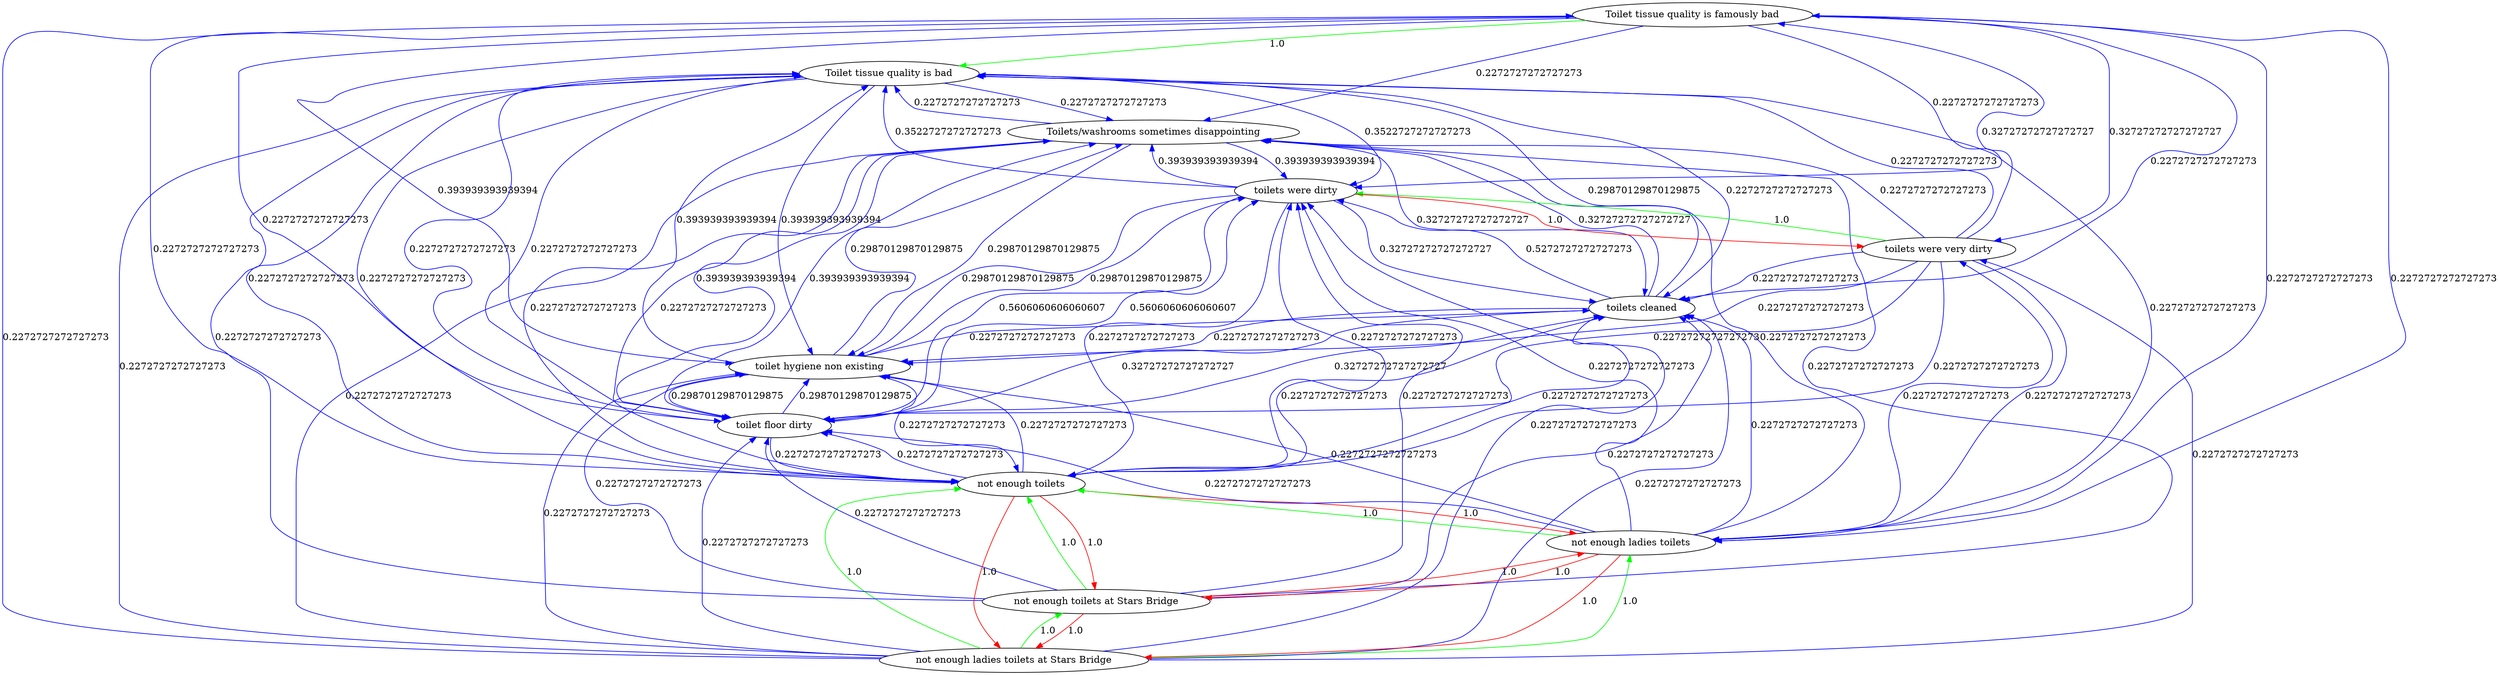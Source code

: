 digraph rawGraph {
"Toilet tissue quality is famously bad";"Toilet tissue quality is bad";"Toilets/washrooms sometimes disappointing";"not enough ladies toilets at Stars Bridge";"not enough toilets at Stars Bridge";"not enough toilets";"not enough ladies toilets";"toilet floor dirty";"toilet hygiene non existing";"toilets cleaned";"toilets were very dirty";"toilets were dirty";"Toilet tissue quality is famously bad" -> "Toilet tissue quality is bad" [label=1.0] [color=green]
"Toilets/washrooms sometimes disappointing" -> "Toilet tissue quality is bad" [label=0.2272727272727273] [color=blue]
"Toilet tissue quality is bad" -> "Toilets/washrooms sometimes disappointing" [label=0.2272727272727273] [color=blue]
"Toilet tissue quality is famously bad" -> "Toilets/washrooms sometimes disappointing" [label=0.2272727272727273] [color=blue]
"not enough ladies toilets at Stars Bridge" -> "not enough toilets at Stars Bridge" [label=1.0] [color=green]
"not enough toilets at Stars Bridge" -> "not enough toilets" [label=1.0] [color=green]
"not enough ladies toilets at Stars Bridge" -> "not enough ladies toilets" [label=1.0] [color=green]
"not enough ladies toilets" -> "not enough toilets" [label=1.0] [color=green]
"not enough ladies toilets at Stars Bridge" -> "not enough toilets" [label=1.0] [color=green]
"not enough toilets at Stars Bridge" -> "not enough ladies toilets at Stars Bridge" [label=1.0] [color=red]
"not enough toilets at Stars Bridge" -> "not enough ladies toilets" [label=1.0] [color=red]
"not enough toilets" -> "not enough ladies toilets at Stars Bridge" [label=1.0] [color=red]
"not enough toilets" -> "not enough toilets at Stars Bridge" [label=1.0] [color=red]
"not enough toilets" -> "not enough ladies toilets" [label=1.0] [color=red]
"not enough ladies toilets" -> "not enough ladies toilets at Stars Bridge" [label=1.0] [color=red]
"not enough ladies toilets" -> "not enough toilets at Stars Bridge" [label=1.0] [color=red]
"not enough toilets" -> "Toilets/washrooms sometimes disappointing" [label=0.2272727272727273] [color=blue]
"Toilets/washrooms sometimes disappointing" -> "not enough toilets" [label=0.2272727272727273] [color=blue]
"toilet floor dirty" -> "not enough toilets" [label=0.2272727272727273] [color=blue]
"not enough toilets" -> "toilet floor dirty" [label=0.2272727272727273] [color=blue]
"Toilet tissue quality is bad" -> "toilet floor dirty" [label=0.2272727272727273] [color=blue]
"toilet floor dirty" -> "Toilet tissue quality is bad" [label=0.2272727272727273] [color=blue]
"Toilets/washrooms sometimes disappointing" -> "toilet floor dirty" [label=0.393939393939394] [color=blue]
"toilet floor dirty" -> "Toilets/washrooms sometimes disappointing" [label=0.393939393939394] [color=blue]
"Toilet tissue quality is bad" -> "toilet hygiene non existing" [label=0.393939393939394] [color=blue]
"toilet hygiene non existing" -> "Toilet tissue quality is bad" [label=0.393939393939394] [color=blue]
"Toilets/washrooms sometimes disappointing" -> "toilet hygiene non existing" [label=0.29870129870129875] [color=blue]
"toilet hygiene non existing" -> "Toilets/washrooms sometimes disappointing" [label=0.29870129870129875] [color=blue]
"toilet hygiene non existing" -> "toilet floor dirty" [label=0.29870129870129875] [color=blue]
"toilet floor dirty" -> "toilet hygiene non existing" [label=0.29870129870129875] [color=blue]
"toilets cleaned" -> "Toilet tissue quality is bad" [label=0.29870129870129875] [color=blue]
"toilets cleaned" -> "toilet hygiene non existing" [label=0.2272727272727273] [color=blue]
"toilet hygiene non existing" -> "toilets cleaned" [label=0.2272727272727273] [color=blue]
"toilets cleaned" -> "Toilets/washrooms sometimes disappointing" [label=0.32727272727272727] [color=blue]
"Toilets/washrooms sometimes disappointing" -> "toilets cleaned" [label=0.32727272727272727] [color=blue]
"toilet floor dirty" -> "toilets cleaned" [label=0.32727272727272727] [color=blue]
"toilets cleaned" -> "toilet floor dirty" [label=0.32727272727272727] [color=blue]
"toilets were very dirty" -> "toilets were dirty" [label=1.0] [color=green]
"toilets were dirty" -> "toilets were very dirty" [label=1.0] [color=red]
"not enough toilets" -> "toilets were dirty" [label=0.2272727272727273] [color=blue]
"toilets were dirty" -> "not enough toilets" [label=0.2272727272727273] [color=blue]
"not enough ladies toilets" -> "toilets were very dirty" [label=0.2272727272727273] [color=blue]
"toilets were very dirty" -> "not enough ladies toilets" [label=0.2272727272727273] [color=blue]
"toilets were dirty" -> "Toilet tissue quality is bad" [label=0.3522727272727273] [color=blue]
"Toilet tissue quality is bad" -> "toilets were dirty" [label=0.3522727272727273] [color=blue]
"Toilet tissue quality is famously bad" -> "toilets were very dirty" [label=0.32727272727272727] [color=blue]
"toilets were very dirty" -> "Toilet tissue quality is famously bad" [label=0.32727272727272727] [color=blue]
"toilets were dirty" -> "toilet hygiene non existing" [label=0.29870129870129875] [color=blue]
"toilet hygiene non existing" -> "toilets were dirty" [label=0.29870129870129875] [color=blue]
"Toilets/washrooms sometimes disappointing" -> "toilets were dirty" [label=0.393939393939394] [color=blue]
"toilets were dirty" -> "Toilets/washrooms sometimes disappointing" [label=0.393939393939394] [color=blue]
"toilets were dirty" -> "toilet floor dirty" [label=0.5606060606060607] [color=blue]
"toilet floor dirty" -> "toilets were dirty" [label=0.5606060606060607] [color=blue]
"toilets cleaned" -> "toilets were dirty" [label=0.5272727272727273] [color=blue]
"toilets were dirty" -> "toilets cleaned" [label=0.32727272727272727] [color=blue]
"Toilet tissue quality is famously bad" -> "not enough toilets" [label=0.2272727272727273] [color=blue]
"Toilet tissue quality is famously bad" -> "not enough ladies toilets" [label=0.2272727272727273] [color=blue]
"Toilet tissue quality is famously bad" -> "toilet hygiene non existing" [label=0.393939393939394] [color=blue]
"Toilet tissue quality is famously bad" -> "toilets were dirty" [label=0.2272727272727273] [color=blue]
"Toilet tissue quality is famously bad" -> "toilet floor dirty" [label=0.2272727272727273] [color=blue]
"Toilet tissue quality is famously bad" -> "toilets cleaned" [label=0.2272727272727273] [color=blue]
"Toilet tissue quality is bad" -> "not enough toilets" [label=0.2272727272727273] [color=blue]
"Toilet tissue quality is bad" -> "toilets cleaned" [label=0.2272727272727273] [color=blue]
"not enough ladies toilets at Stars Bridge" -> "toilets were very dirty" [label=0.2272727272727273] [color=blue]
"not enough ladies toilets at Stars Bridge" -> "Toilets/washrooms sometimes disappointing" [label=0.2272727272727273] [color=blue]
"not enough ladies toilets at Stars Bridge" -> "toilets were dirty" [label=0.2272727272727273] [color=blue]
"not enough ladies toilets at Stars Bridge" -> "toilet floor dirty" [label=0.2272727272727273] [color=blue]
"not enough toilets at Stars Bridge" -> "Toilets/washrooms sometimes disappointing" [label=0.2272727272727273] [color=blue]
"not enough toilets at Stars Bridge" -> "toilets were dirty" [label=0.2272727272727273] [color=blue]
"not enough toilets at Stars Bridge" -> "toilet floor dirty" [label=0.2272727272727273] [color=blue]
"not enough toilets" -> "Toilet tissue quality is bad" [label=0.2272727272727273] [color=blue]
"not enough toilets" -> "toilet hygiene non existing" [label=0.2272727272727273] [color=blue]
"not enough toilets" -> "toilets cleaned" [label=0.2272727272727273] [color=blue]
"not enough ladies toilets" -> "Toilet tissue quality is bad" [label=0.2272727272727273] [color=blue]
"not enough ladies toilets" -> "Toilet tissue quality is famously bad" [label=0.2272727272727273] [color=blue]
"not enough ladies toilets" -> "toilet hygiene non existing" [label=0.2272727272727273] [color=blue]
"not enough ladies toilets" -> "Toilets/washrooms sometimes disappointing" [label=0.2272727272727273] [color=blue]
"not enough ladies toilets" -> "toilets were dirty" [label=0.2272727272727273] [color=blue]
"not enough ladies toilets" -> "toilet floor dirty" [label=0.2272727272727273] [color=blue]
"not enough ladies toilets" -> "toilets cleaned" [label=0.2272727272727273] [color=blue]
"toilet hygiene non existing" -> "not enough toilets" [label=0.2272727272727273] [color=blue]
"toilets cleaned" -> "not enough toilets" [label=0.2272727272727273] [color=blue]
"toilets were very dirty" -> "Toilet tissue quality is bad" [label=0.2272727272727273] [color=blue]
"toilets were very dirty" -> "not enough toilets" [label=0.2272727272727273] [color=blue]
"toilets were very dirty" -> "toilet hygiene non existing" [label=0.2272727272727273] [color=blue]
"toilets were very dirty" -> "Toilets/washrooms sometimes disappointing" [label=0.2272727272727273] [color=blue]
"toilets were very dirty" -> "toilet floor dirty" [label=0.2272727272727273] [color=blue]
"toilets were very dirty" -> "toilets cleaned" [label=0.2272727272727273] [color=blue]
"not enough ladies toilets at Stars Bridge" -> "Toilet tissue quality is famously bad" [label=0.2272727272727273] [color=blue]
"not enough ladies toilets at Stars Bridge" -> "Toilet tissue quality is bad" [label=0.2272727272727273] [color=blue]
"not enough ladies toilets at Stars Bridge" -> "toilet hygiene non existing" [label=0.2272727272727273] [color=blue]
"not enough ladies toilets at Stars Bridge" -> "toilets cleaned" [label=0.2272727272727273] [color=blue]
"not enough toilets at Stars Bridge" -> "Toilet tissue quality is bad" [label=0.2272727272727273] [color=blue]
"not enough toilets at Stars Bridge" -> "toilet hygiene non existing" [label=0.2272727272727273] [color=blue]
"not enough toilets at Stars Bridge" -> "toilets cleaned" [label=0.2272727272727273] [color=blue]
}